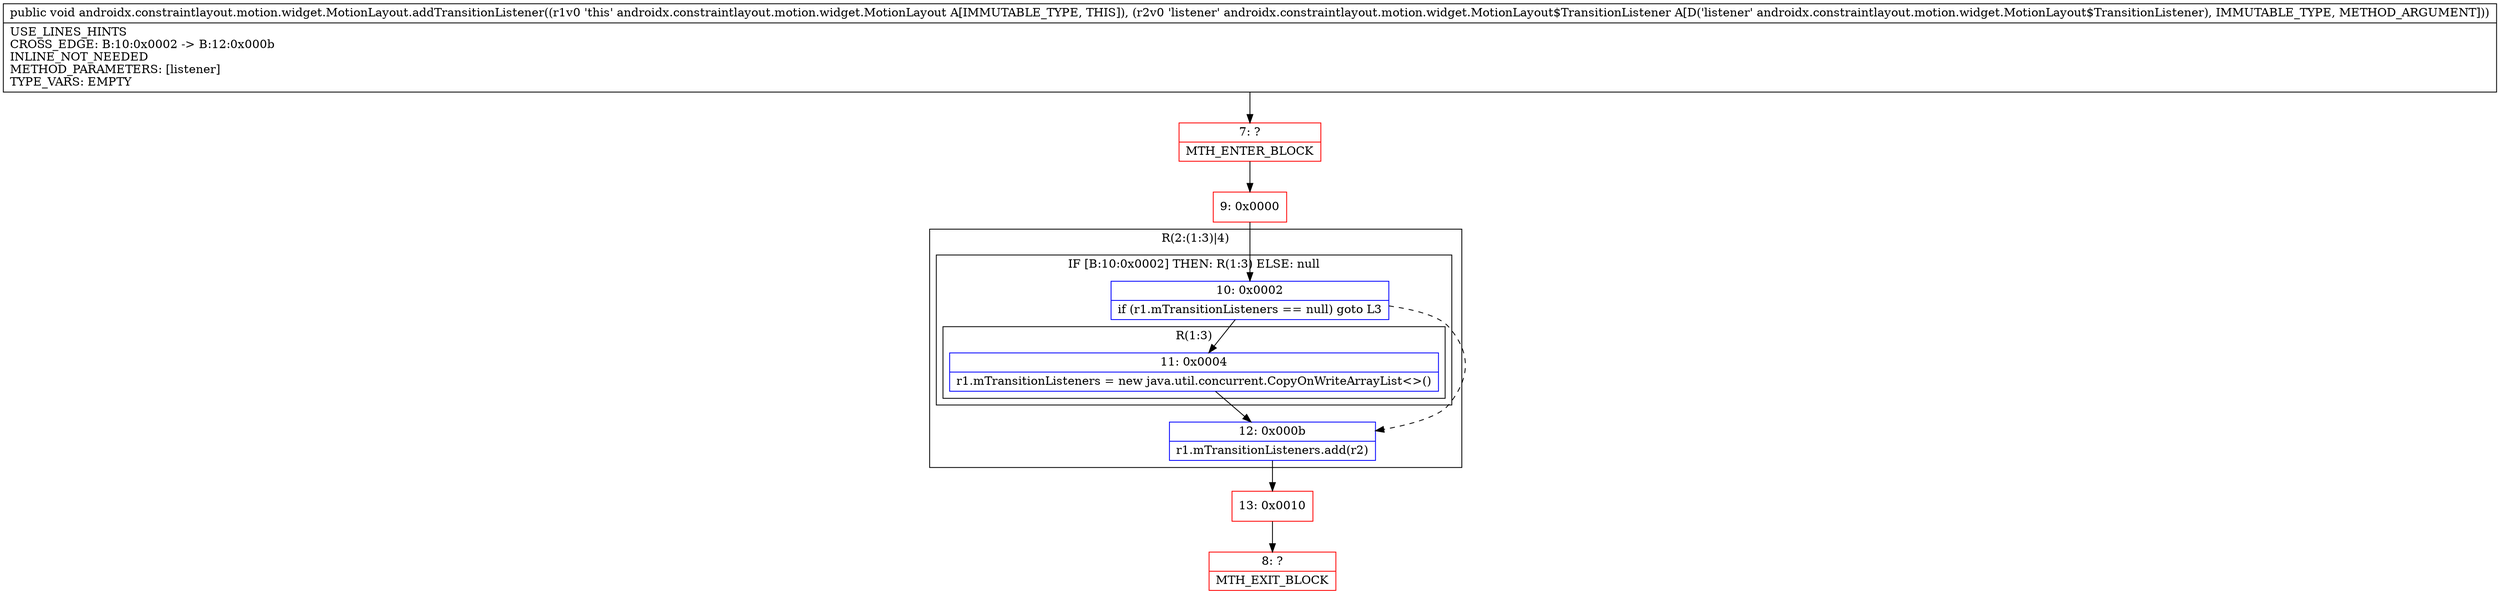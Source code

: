 digraph "CFG forandroidx.constraintlayout.motion.widget.MotionLayout.addTransitionListener(Landroidx\/constraintlayout\/motion\/widget\/MotionLayout$TransitionListener;)V" {
subgraph cluster_Region_689630508 {
label = "R(2:(1:3)|4)";
node [shape=record,color=blue];
subgraph cluster_IfRegion_1545968822 {
label = "IF [B:10:0x0002] THEN: R(1:3) ELSE: null";
node [shape=record,color=blue];
Node_10 [shape=record,label="{10\:\ 0x0002|if (r1.mTransitionListeners == null) goto L3\l}"];
subgraph cluster_Region_1155296752 {
label = "R(1:3)";
node [shape=record,color=blue];
Node_11 [shape=record,label="{11\:\ 0x0004|r1.mTransitionListeners = new java.util.concurrent.CopyOnWriteArrayList\<\>()\l}"];
}
}
Node_12 [shape=record,label="{12\:\ 0x000b|r1.mTransitionListeners.add(r2)\l}"];
}
Node_7 [shape=record,color=red,label="{7\:\ ?|MTH_ENTER_BLOCK\l}"];
Node_9 [shape=record,color=red,label="{9\:\ 0x0000}"];
Node_13 [shape=record,color=red,label="{13\:\ 0x0010}"];
Node_8 [shape=record,color=red,label="{8\:\ ?|MTH_EXIT_BLOCK\l}"];
MethodNode[shape=record,label="{public void androidx.constraintlayout.motion.widget.MotionLayout.addTransitionListener((r1v0 'this' androidx.constraintlayout.motion.widget.MotionLayout A[IMMUTABLE_TYPE, THIS]), (r2v0 'listener' androidx.constraintlayout.motion.widget.MotionLayout$TransitionListener A[D('listener' androidx.constraintlayout.motion.widget.MotionLayout$TransitionListener), IMMUTABLE_TYPE, METHOD_ARGUMENT]))  | USE_LINES_HINTS\lCROSS_EDGE: B:10:0x0002 \-\> B:12:0x000b\lINLINE_NOT_NEEDED\lMETHOD_PARAMETERS: [listener]\lTYPE_VARS: EMPTY\l}"];
MethodNode -> Node_7;Node_10 -> Node_11;
Node_10 -> Node_12[style=dashed];
Node_11 -> Node_12;
Node_12 -> Node_13;
Node_7 -> Node_9;
Node_9 -> Node_10;
Node_13 -> Node_8;
}

